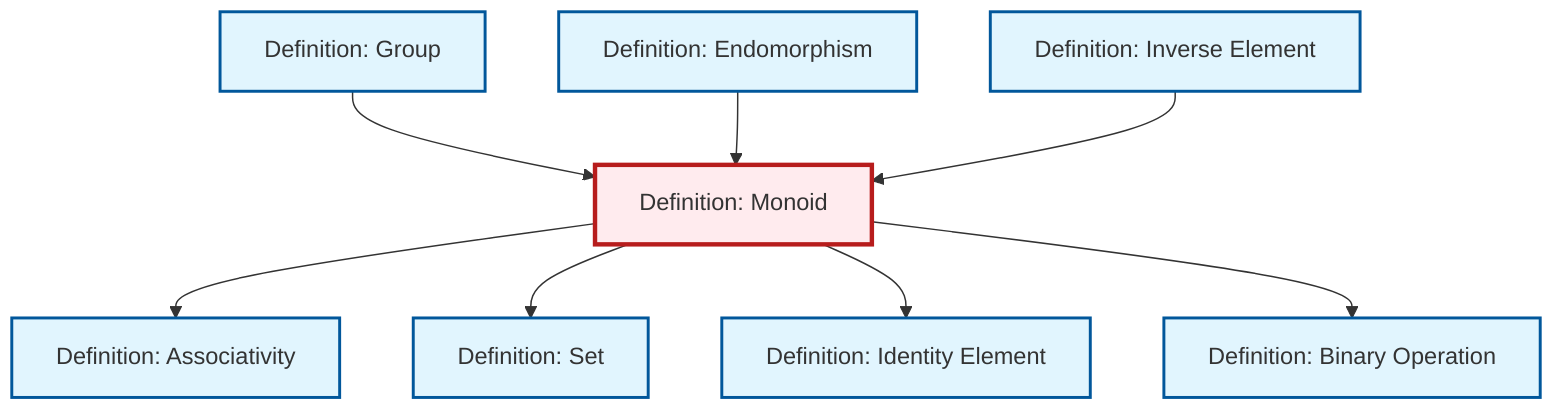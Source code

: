 graph TD
    classDef definition fill:#e1f5fe,stroke:#01579b,stroke-width:2px
    classDef theorem fill:#f3e5f5,stroke:#4a148c,stroke-width:2px
    classDef axiom fill:#fff3e0,stroke:#e65100,stroke-width:2px
    classDef example fill:#e8f5e9,stroke:#1b5e20,stroke-width:2px
    classDef current fill:#ffebee,stroke:#b71c1c,stroke-width:3px
    def-set["Definition: Set"]:::definition
    def-inverse-element["Definition: Inverse Element"]:::definition
    def-identity-element["Definition: Identity Element"]:::definition
    def-group["Definition: Group"]:::definition
    def-associativity["Definition: Associativity"]:::definition
    def-binary-operation["Definition: Binary Operation"]:::definition
    def-endomorphism["Definition: Endomorphism"]:::definition
    def-monoid["Definition: Monoid"]:::definition
    def-monoid --> def-associativity
    def-monoid --> def-set
    def-monoid --> def-identity-element
    def-group --> def-monoid
    def-endomorphism --> def-monoid
    def-inverse-element --> def-monoid
    def-monoid --> def-binary-operation
    class def-monoid current
